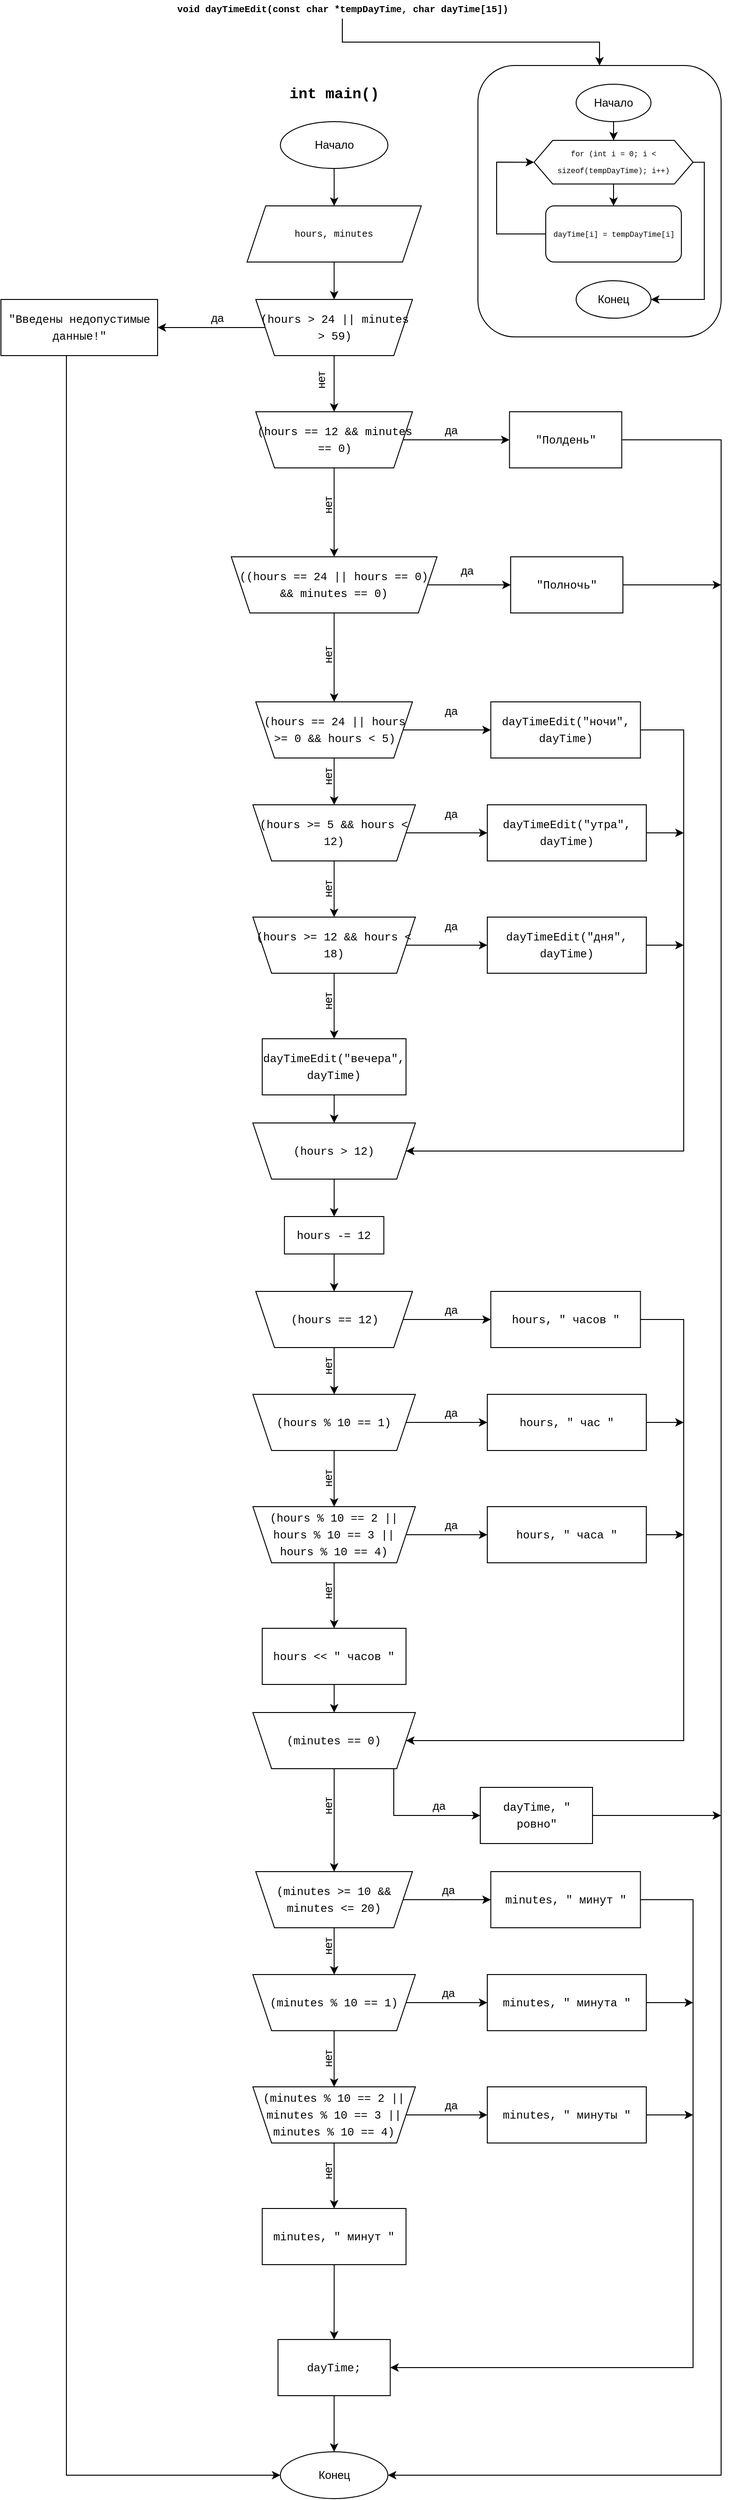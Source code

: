 <mxfile version="15.1.3" type="device"><diagram id="xrb7r6NMvDtgtR8W3Ljk" name="Page-1"><mxGraphModel dx="946" dy="3063" grid="1" gridSize="10" guides="1" tooltips="1" connect="1" arrows="1" fold="1" page="1" pageScale="1" pageWidth="827" pageHeight="1169" math="0" shadow="0"><root><mxCell id="0"/><mxCell id="1" parent="0"/><mxCell id="941-dUzrSryJKsWVi5ZP-3" value="&lt;div&gt;&lt;br&gt;&lt;/div&gt;&lt;div&gt;&lt;br&gt;&lt;/div&gt;" style="rounded=1;whiteSpace=wrap;html=1;labelPosition=left;verticalLabelPosition=top;align=right;verticalAlign=bottom;" parent="1" vertex="1"><mxGeometry x="538" y="-2250" width="260" height="290" as="geometry"/></mxCell><mxCell id="941-dUzrSryJKsWVi5ZP-10" value="" style="edgeStyle=orthogonalEdgeStyle;rounded=0;orthogonalLoop=1;jettySize=auto;html=1;" parent="1" source="941-dUzrSryJKsWVi5ZP-4" target="941-dUzrSryJKsWVi5ZP-6" edge="1"><mxGeometry relative="1" as="geometry"/></mxCell><mxCell id="_T4HlssIz3h_t30k5hqS-2" value="" style="edgeStyle=orthogonalEdgeStyle;rounded=0;orthogonalLoop=1;jettySize=auto;html=1;entryX=1;entryY=0.5;entryDx=0;entryDy=0;" parent="1" source="941-dUzrSryJKsWVi5ZP-4" target="941-dUzrSryJKsWVi5ZP-19" edge="1"><mxGeometry relative="1" as="geometry"><mxPoint x="873" y="-2146.7" as="targetPoint"/><Array as="points"><mxPoint x="780" y="-2147"/><mxPoint x="780" y="-2000"/></Array></mxGeometry></mxCell><mxCell id="941-dUzrSryJKsWVi5ZP-4" value="&lt;div style=&quot;font-family: &amp;quot;menlo&amp;quot; , &amp;quot;monaco&amp;quot; , &amp;quot;courier new&amp;quot; , monospace ; font-weight: normal ; font-size: 8px ; line-height: 18px&quot;&gt;&lt;div&gt;&lt;font style=&quot;font-size: 8px&quot;&gt;&lt;span style=&quot;&quot;&gt;for (int i = 0; i &amp;lt; sizeof(tempDayTime); i++) &lt;/span&gt;&lt;/font&gt;&lt;/div&gt;&lt;/div&gt;" style="shape=hexagon;perimeter=hexagonPerimeter2;whiteSpace=wrap;html=1;fixedSize=1;" parent="1" vertex="1"><mxGeometry x="598" y="-2170" width="170" height="46.67" as="geometry"/></mxCell><mxCell id="941-dUzrSryJKsWVi5ZP-15" value="" style="edgeStyle=orthogonalEdgeStyle;rounded=0;orthogonalLoop=1;jettySize=auto;html=1;entryX=0;entryY=0.5;entryDx=0;entryDy=0;" parent="1" source="941-dUzrSryJKsWVi5ZP-6" target="941-dUzrSryJKsWVi5ZP-4" edge="1"><mxGeometry relative="1" as="geometry"><mxPoint x="608" y="-2150" as="targetPoint"/><Array as="points"><mxPoint x="558" y="-2070"/><mxPoint x="558" y="-2147"/></Array></mxGeometry></mxCell><mxCell id="941-dUzrSryJKsWVi5ZP-6" value="&lt;div style=&quot;font-family: &amp;#34;menlo&amp;#34; , &amp;#34;monaco&amp;#34; , &amp;#34;courier new&amp;#34; , monospace ; font-weight: normal ; font-size: 8px ; line-height: 18px&quot;&gt;&lt;div&gt;&lt;font style=&quot;font-size: 8px&quot;&gt;&lt;span&gt;dayTime[i] = tempDayTime[i]&lt;/span&gt;&lt;/font&gt;&lt;/div&gt;&lt;/div&gt;" style="rounded=1;whiteSpace=wrap;html=1;" parent="1" vertex="1"><mxGeometry x="610.5" y="-2100" width="145" height="60" as="geometry"/></mxCell><mxCell id="941-dUzrSryJKsWVi5ZP-9" value="" style="edgeStyle=orthogonalEdgeStyle;rounded=0;orthogonalLoop=1;jettySize=auto;html=1;" parent="1" source="941-dUzrSryJKsWVi5ZP-8" target="941-dUzrSryJKsWVi5ZP-3" edge="1"><mxGeometry relative="1" as="geometry"/></mxCell><mxCell id="941-dUzrSryJKsWVi5ZP-8" value="&lt;div style=&quot;font-family: &amp;quot;menlo&amp;quot;, &amp;quot;monaco&amp;quot;, &amp;quot;courier new&amp;quot;, monospace; font-size: 10px; line-height: 18px;&quot;&gt;&lt;div&gt;&lt;font style=&quot;font-size: 10px&quot;&gt;&lt;span style=&quot;&quot;&gt;void dayTimeEdit(const char *tempDayTime, char dayTime[15])&lt;/span&gt;&lt;/font&gt;&lt;/div&gt;&lt;/div&gt;" style="text;html=1;align=center;verticalAlign=middle;resizable=0;points=[];autosize=1;fontStyle=1;" parent="1" vertex="1"><mxGeometry x="208" y="-2320" width="370" height="20" as="geometry"/></mxCell><mxCell id="941-dUzrSryJKsWVi5ZP-24" value="" style="edgeStyle=orthogonalEdgeStyle;rounded=0;orthogonalLoop=1;jettySize=auto;html=1;" parent="1" source="941-dUzrSryJKsWVi5ZP-18" target="941-dUzrSryJKsWVi5ZP-4" edge="1"><mxGeometry relative="1" as="geometry"/></mxCell><mxCell id="941-dUzrSryJKsWVi5ZP-18" value="&lt;div&gt;Начало&lt;/div&gt;" style="ellipse;whiteSpace=wrap;html=1;" parent="1" vertex="1"><mxGeometry x="643" y="-2230" width="80" height="40" as="geometry"/></mxCell><mxCell id="941-dUzrSryJKsWVi5ZP-19" value="&lt;div&gt;Конец&lt;/div&gt;" style="ellipse;whiteSpace=wrap;html=1;" parent="1" vertex="1"><mxGeometry x="643" y="-2020" width="80" height="40" as="geometry"/></mxCell><mxCell id="941-dUzrSryJKsWVi5ZP-26" value="&lt;div style=&quot;font-family: &amp;quot;menlo&amp;quot; , &amp;quot;monaco&amp;quot; , &amp;quot;courier new&amp;quot; , monospace ; font-size: 16px ; line-height: 18px&quot;&gt;&lt;div&gt;&lt;font style=&quot;font-size: 16px&quot;&gt;&lt;b&gt;&lt;span style=&quot;&quot;&gt;int main()&lt;/span&gt;&lt;/b&gt;&lt;/font&gt;&lt;/div&gt;&lt;/div&gt;" style="text;html=1;align=center;verticalAlign=middle;resizable=0;points=[];autosize=1;" parent="1" vertex="1"><mxGeometry x="329.24" y="-2230" width="110" height="20" as="geometry"/></mxCell><mxCell id="941-dUzrSryJKsWVi5ZP-29" value="" style="edgeStyle=orthogonalEdgeStyle;rounded=0;orthogonalLoop=1;jettySize=auto;html=1;" parent="1" source="941-dUzrSryJKsWVi5ZP-27" target="941-dUzrSryJKsWVi5ZP-28" edge="1"><mxGeometry relative="1" as="geometry"/></mxCell><mxCell id="941-dUzrSryJKsWVi5ZP-27" value="Начало" style="ellipse;whiteSpace=wrap;html=1;" parent="1" vertex="1"><mxGeometry x="326.75" y="-2190" width="115" height="50" as="geometry"/></mxCell><mxCell id="941-dUzrSryJKsWVi5ZP-31" value="" style="edgeStyle=orthogonalEdgeStyle;rounded=0;orthogonalLoop=1;jettySize=auto;html=1;" parent="1" source="941-dUzrSryJKsWVi5ZP-28" target="941-dUzrSryJKsWVi5ZP-30" edge="1"><mxGeometry relative="1" as="geometry"/></mxCell><mxCell id="941-dUzrSryJKsWVi5ZP-28" value="&lt;div style=&quot;font-family: &amp;#34;menlo&amp;#34; , &amp;#34;monaco&amp;#34; , &amp;#34;courier new&amp;#34; , monospace ; font-weight: normal ; font-size: 10px ; line-height: 18px&quot;&gt;&lt;div&gt;&lt;font style=&quot;font-size: 10px&quot;&gt;&lt;span&gt;  hours, minutes&lt;/span&gt;&lt;/font&gt;&lt;/div&gt;&lt;/div&gt;" style="shape=parallelogram;perimeter=parallelogramPerimeter;whiteSpace=wrap;html=1;fixedSize=1;" parent="1" vertex="1"><mxGeometry x="291.13" y="-2100" width="186.25" height="60" as="geometry"/></mxCell><mxCell id="941-dUzrSryJKsWVi5ZP-33" value="" style="edgeStyle=orthogonalEdgeStyle;rounded=0;orthogonalLoop=1;jettySize=auto;html=1;" parent="1" source="941-dUzrSryJKsWVi5ZP-30" target="941-dUzrSryJKsWVi5ZP-32" edge="1"><mxGeometry relative="1" as="geometry"/></mxCell><mxCell id="941-dUzrSryJKsWVi5ZP-35" value="" style="edgeStyle=orthogonalEdgeStyle;rounded=0;orthogonalLoop=1;jettySize=auto;html=1;entryX=0.5;entryY=1;entryDx=0;entryDy=0;" parent="1" source="941-dUzrSryJKsWVi5ZP-30" target="941-dUzrSryJKsWVi5ZP-37" edge="1"><mxGeometry relative="1" as="geometry"><mxPoint x="318" y="-1850.0" as="targetPoint"/></mxGeometry></mxCell><mxCell id="941-dUzrSryJKsWVi5ZP-30" value="&lt;div style=&quot;font-family: &amp;#34;menlo&amp;#34; , &amp;#34;monaco&amp;#34; , &amp;#34;courier new&amp;#34; , monospace ; font-weight: normal ; font-size: 12px ; line-height: 18px&quot;&gt;&lt;div&gt;&lt;span&gt;(hours &amp;gt; 24 || minutes &amp;gt; 59)&lt;/span&gt;&lt;/div&gt;&lt;/div&gt;" style="shape=trapezoid;perimeter=trapezoidPerimeter;whiteSpace=wrap;html=1;fixedSize=1;direction=west;" parent="1" vertex="1"><mxGeometry x="300.51" y="-2000" width="167.5" height="60" as="geometry"/></mxCell><mxCell id="941-dUzrSryJKsWVi5ZP-166" value="" style="edgeStyle=orthogonalEdgeStyle;rounded=0;orthogonalLoop=1;jettySize=auto;html=1;fontColor=#000000;entryX=0;entryY=0.5;entryDx=0;entryDy=0;" parent="1" source="941-dUzrSryJKsWVi5ZP-32" target="941-dUzrSryJKsWVi5ZP-45" edge="1"><mxGeometry relative="1" as="geometry"><mxPoint x="168" y="-790" as="targetPoint"/><Array as="points"><mxPoint x="98" y="325"/></Array></mxGeometry></mxCell><mxCell id="941-dUzrSryJKsWVi5ZP-32" value="&lt;div style=&quot;font-family: &amp;#34;menlo&amp;#34; , &amp;#34;monaco&amp;#34; , &amp;#34;courier new&amp;#34; , monospace ; font-weight: normal ; font-size: 12px ; line-height: 18px&quot;&gt;&lt;div&gt;&lt;span&gt;&quot;Введены недопустимые данные!&quot;&lt;/span&gt;&lt;/div&gt;&lt;/div&gt;" style="whiteSpace=wrap;html=1;" parent="1" vertex="1"><mxGeometry x="28" y="-2000" width="167.5" height="60" as="geometry"/></mxCell><mxCell id="941-dUzrSryJKsWVi5ZP-36" value="&lt;div&gt;нет&lt;/div&gt;" style="text;html=1;align=center;verticalAlign=middle;resizable=0;points=[];autosize=1;rotation=-90;" parent="1" vertex="1"><mxGeometry x="355.5" y="-1923" width="30" height="20" as="geometry"/></mxCell><mxCell id="941-dUzrSryJKsWVi5ZP-41" value="" style="edgeStyle=orthogonalEdgeStyle;rounded=0;orthogonalLoop=1;jettySize=auto;html=1;" parent="1" source="941-dUzrSryJKsWVi5ZP-37" target="941-dUzrSryJKsWVi5ZP-40" edge="1"><mxGeometry relative="1" as="geometry"/></mxCell><mxCell id="941-dUzrSryJKsWVi5ZP-43" value="" style="edgeStyle=orthogonalEdgeStyle;rounded=0;orthogonalLoop=1;jettySize=auto;html=1;entryX=0.5;entryY=1;entryDx=0;entryDy=0;" parent="1" source="941-dUzrSryJKsWVi5ZP-37" target="941-dUzrSryJKsWVi5ZP-58" edge="1"><mxGeometry relative="1" as="geometry"><mxPoint x="385.176" y="-1730.0" as="targetPoint"/></mxGeometry></mxCell><mxCell id="941-dUzrSryJKsWVi5ZP-37" value="&lt;div style=&quot;font-family: &amp;quot;menlo&amp;quot; , &amp;quot;monaco&amp;quot; , &amp;quot;courier new&amp;quot; , monospace ; font-weight: normal ; font-size: 12px ; line-height: 18px&quot;&gt;&lt;div&gt;&lt;span style=&quot;&quot;&gt;   (hours == 12 &amp;amp;&amp;amp; minutes == 0)&lt;/span&gt;&lt;/div&gt;&lt;/div&gt;" style="shape=trapezoid;perimeter=trapezoidPerimeter;whiteSpace=wrap;html=1;fixedSize=1;direction=west;" parent="1" vertex="1"><mxGeometry x="300.5" y="-1880" width="167.5" height="60" as="geometry"/></mxCell><mxCell id="941-dUzrSryJKsWVi5ZP-47" value="" style="edgeStyle=orthogonalEdgeStyle;rounded=0;orthogonalLoop=1;jettySize=auto;html=1;entryX=1;entryY=0.5;entryDx=0;entryDy=0;" parent="1" source="941-dUzrSryJKsWVi5ZP-40" target="941-dUzrSryJKsWVi5ZP-45" edge="1"><mxGeometry relative="1" as="geometry"><mxPoint x="631.75" y="-1740.0" as="targetPoint"/><Array as="points"><mxPoint x="798" y="-1850"/><mxPoint x="798" y="325"/></Array></mxGeometry></mxCell><mxCell id="941-dUzrSryJKsWVi5ZP-40" value="&lt;div style=&quot;font-family: &amp;quot;menlo&amp;quot; , &amp;quot;monaco&amp;quot; , &amp;quot;courier new&amp;quot; , monospace ; font-weight: normal ; font-size: 12px ; line-height: 18px&quot;&gt;&lt;div&gt;&lt;span&gt;&lt;/span&gt;&lt;span&gt;&lt;/span&gt;&lt;span&gt;&lt;/span&gt;&lt;span&gt; &lt;/span&gt;&lt;span&gt;&quot;Полдень&quot;&lt;/span&gt;&lt;span&gt;&lt;/span&gt;&lt;/div&gt;&lt;/div&gt;" style="whiteSpace=wrap;html=1;" parent="1" vertex="1"><mxGeometry x="571.75" y="-1880" width="120" height="60" as="geometry"/></mxCell><mxCell id="941-dUzrSryJKsWVi5ZP-49" value="" style="edgeStyle=orthogonalEdgeStyle;rounded=0;orthogonalLoop=1;jettySize=auto;html=1;exitX=0;exitY=0.5;exitDx=0;exitDy=0;" parent="1" source="941-dUzrSryJKsWVi5ZP-58" target="941-dUzrSryJKsWVi5ZP-48" edge="1"><mxGeometry relative="1" as="geometry"><mxPoint x="518" y="-1695.0" as="sourcePoint"/></mxGeometry></mxCell><mxCell id="941-dUzrSryJKsWVi5ZP-54" value="" style="edgeStyle=orthogonalEdgeStyle;rounded=0;orthogonalLoop=1;jettySize=auto;html=1;exitX=0.5;exitY=0;exitDx=0;exitDy=0;entryX=0.5;entryY=1;entryDx=0;entryDy=0;" parent="1" source="941-dUzrSryJKsWVi5ZP-58" target="941-dUzrSryJKsWVi5ZP-57" edge="1"><mxGeometry relative="1" as="geometry"><mxPoint x="385.19" y="-1660.0" as="sourcePoint"/><mxPoint x="385.19" y="-1575.0" as="targetPoint"/></mxGeometry></mxCell><mxCell id="941-dUzrSryJKsWVi5ZP-44" value="&lt;div&gt;нет&lt;/div&gt;" style="text;html=1;align=center;verticalAlign=middle;resizable=0;points=[];autosize=1;rotation=-90;" parent="1" vertex="1"><mxGeometry x="358" y="-1790" width="40" height="20" as="geometry"/></mxCell><mxCell id="941-dUzrSryJKsWVi5ZP-45" value="Конец" style="ellipse;whiteSpace=wrap;html=1;" parent="1" vertex="1"><mxGeometry x="326.74" y="300" width="115" height="50" as="geometry"/></mxCell><mxCell id="941-dUzrSryJKsWVi5ZP-51" value="" style="edgeStyle=orthogonalEdgeStyle;rounded=0;orthogonalLoop=1;jettySize=auto;html=1;" parent="1" source="941-dUzrSryJKsWVi5ZP-48" edge="1"><mxGeometry relative="1" as="geometry"><mxPoint x="798" y="-1695" as="targetPoint"/></mxGeometry></mxCell><mxCell id="941-dUzrSryJKsWVi5ZP-48" value="&lt;div style=&quot;font-family: &amp;quot;menlo&amp;quot;, &amp;quot;monaco&amp;quot;, &amp;quot;courier new&amp;quot;, monospace; font-weight: normal; font-size: 12px; line-height: 18px;&quot;&gt;&lt;div&gt;&lt;span style=&quot;&quot;&gt; &lt;/span&gt;&lt;span style=&quot;&quot;&gt;&lt;/span&gt;&lt;span style=&quot;&quot;&gt;&lt;/span&gt;&lt;span style=&quot;&quot;&gt;&lt;/span&gt;&lt;span style=&quot;&quot;&gt; &lt;/span&gt;&lt;span style=&quot;&quot;&gt;&quot;Полночь&quot;&lt;/span&gt;&lt;span style=&quot;&quot;&gt;&lt;/span&gt;&lt;/div&gt;&lt;/div&gt;" style="whiteSpace=wrap;html=1;" parent="1" vertex="1"><mxGeometry x="573" y="-1725" width="120" height="60" as="geometry"/></mxCell><mxCell id="941-dUzrSryJKsWVi5ZP-55" value="&lt;div&gt;нет&lt;/div&gt;" style="text;html=1;align=center;verticalAlign=middle;resizable=0;points=[];autosize=1;rotation=-90;" parent="1" vertex="1"><mxGeometry x="358" y="-1630" width="40" height="20" as="geometry"/></mxCell><mxCell id="941-dUzrSryJKsWVi5ZP-60" value="" style="edgeStyle=orthogonalEdgeStyle;rounded=0;orthogonalLoop=1;jettySize=auto;html=1;" parent="1" source="941-dUzrSryJKsWVi5ZP-57" target="941-dUzrSryJKsWVi5ZP-59" edge="1"><mxGeometry relative="1" as="geometry"/></mxCell><mxCell id="941-dUzrSryJKsWVi5ZP-62" value="" style="edgeStyle=orthogonalEdgeStyle;rounded=0;orthogonalLoop=1;jettySize=auto;html=1;" parent="1" source="941-dUzrSryJKsWVi5ZP-57" target="941-dUzrSryJKsWVi5ZP-61" edge="1"><mxGeometry relative="1" as="geometry"/></mxCell><mxCell id="941-dUzrSryJKsWVi5ZP-57" value="&lt;div style=&quot;font-family: &amp;quot;menlo&amp;quot; , &amp;quot;monaco&amp;quot; , &amp;quot;courier new&amp;quot; , monospace ; font-weight: normal ; font-size: 12px ; line-height: 18px&quot;&gt;&lt;div&gt;&lt;div style=&quot;font-family: &amp;quot;menlo&amp;quot;, &amp;quot;monaco&amp;quot;, &amp;quot;courier new&amp;quot;, monospace; font-weight: normal; font-size: 12px; line-height: 18px;&quot;&gt;&lt;div&gt;&lt;span style=&quot;&quot;&gt;  &lt;/span&gt;&lt;span style=&quot;&quot;&gt; (&lt;/span&gt;&lt;span style=&quot;&quot;&gt;hours&lt;/span&gt;&lt;span style=&quot;&quot;&gt; &lt;/span&gt;&lt;span style=&quot;&quot;&gt;==&lt;/span&gt;&lt;span style=&quot;&quot;&gt; &lt;/span&gt;&lt;span style=&quot;&quot;&gt;24&lt;/span&gt;&lt;span style=&quot;&quot;&gt; &lt;/span&gt;&lt;span style=&quot;&quot;&gt;||&lt;/span&gt;&lt;span style=&quot;&quot;&gt; &lt;/span&gt;&lt;span style=&quot;&quot;&gt;hours&lt;/span&gt;&lt;span style=&quot;&quot;&gt; &lt;/span&gt;&lt;span style=&quot;&quot;&gt;&amp;gt;=&lt;/span&gt;&lt;span style=&quot;&quot;&gt; &lt;/span&gt;&lt;span style=&quot;&quot;&gt;0&lt;/span&gt;&lt;span style=&quot;&quot;&gt; &lt;/span&gt;&lt;span style=&quot;&quot;&gt;&amp;amp;&amp;amp;&lt;/span&gt;&lt;span style=&quot;&quot;&gt; &lt;/span&gt;&lt;span style=&quot;&quot;&gt;hours&lt;/span&gt;&lt;span style=&quot;&quot;&gt; &lt;/span&gt;&lt;span style=&quot;&quot;&gt;&amp;lt;&lt;/span&gt;&lt;span style=&quot;&quot;&gt; &lt;/span&gt;&lt;span style=&quot;&quot;&gt;5&lt;/span&gt;&lt;span style=&quot;&quot;&gt;)&lt;/span&gt;&lt;/div&gt;&lt;/div&gt;&lt;/div&gt;&lt;/div&gt;" style="shape=trapezoid;perimeter=trapezoidPerimeter;whiteSpace=wrap;html=1;fixedSize=1;direction=west;" parent="1" vertex="1"><mxGeometry x="300.5" y="-1570" width="167.5" height="60" as="geometry"/></mxCell><mxCell id="941-dUzrSryJKsWVi5ZP-58" value="&lt;div style=&quot;font-family: &amp;quot;menlo&amp;quot; , &amp;quot;monaco&amp;quot; , &amp;quot;courier new&amp;quot; , monospace ; font-weight: normal ; font-size: 12px ; line-height: 18px&quot;&gt;&lt;div&gt;&lt;div style=&quot;font-family: &amp;quot;menlo&amp;quot; , &amp;quot;monaco&amp;quot; , &amp;quot;courier new&amp;quot; , monospace ; font-weight: normal ; font-size: 12px ; line-height: 18px&quot;&gt;&lt;div&gt;&lt;span&gt;  &lt;/span&gt;&lt;span&gt; ((&lt;/span&gt;&lt;span&gt;hours&lt;/span&gt;&lt;span&gt; &lt;/span&gt;&lt;span&gt;==&lt;/span&gt;&lt;span&gt; &lt;/span&gt;&lt;span&gt;24&lt;/span&gt;&lt;span&gt; &lt;/span&gt;&lt;span&gt;||&lt;/span&gt;&lt;span&gt; &lt;/span&gt;&lt;span&gt;hours&lt;/span&gt;&lt;span&gt; &lt;/span&gt;&lt;span&gt;==&lt;/span&gt;&lt;span&gt; &lt;/span&gt;&lt;span&gt;0&lt;/span&gt;&lt;span&gt;) &lt;/span&gt;&lt;span&gt;&amp;amp;&amp;amp;&lt;/span&gt;&lt;span&gt; &lt;/span&gt;&lt;span&gt;minutes&lt;/span&gt;&lt;span&gt; &lt;/span&gt;&lt;span&gt;==&lt;/span&gt;&lt;span&gt; &lt;/span&gt;&lt;span&gt;0&lt;/span&gt;&lt;span&gt;)&lt;/span&gt;&lt;/div&gt;&lt;/div&gt;&lt;/div&gt;&lt;/div&gt;" style="shape=trapezoid;perimeter=trapezoidPerimeter;whiteSpace=wrap;html=1;fixedSize=1;direction=west;" parent="1" vertex="1"><mxGeometry x="274.25" y="-1725" width="220" height="60" as="geometry"/></mxCell><mxCell id="941-dUzrSryJKsWVi5ZP-83" value="" style="edgeStyle=orthogonalEdgeStyle;rounded=0;orthogonalLoop=1;jettySize=auto;html=1;entryX=0;entryY=0.5;entryDx=0;entryDy=0;" parent="1" source="941-dUzrSryJKsWVi5ZP-59" target="941-dUzrSryJKsWVi5ZP-78" edge="1"><mxGeometry relative="1" as="geometry"><mxPoint x="478" y="-1090" as="targetPoint"/><Array as="points"><mxPoint x="758" y="-1540"/><mxPoint x="758" y="-1090"/></Array></mxGeometry></mxCell><mxCell id="941-dUzrSryJKsWVi5ZP-59" value="&lt;div style=&quot;font-family: &amp;quot;menlo&amp;quot;, &amp;quot;monaco&amp;quot;, &amp;quot;courier new&amp;quot;, monospace; font-weight: normal; font-size: 12px; line-height: 18px;&quot;&gt;&lt;div&gt;&lt;span style=&quot;&quot;&gt; &lt;/span&gt;&lt;span style=&quot;&quot;&gt;dayTimeEdit&lt;/span&gt;&lt;span style=&quot;&quot;&gt;(&lt;/span&gt;&lt;span style=&quot;&quot;&gt;&quot;ночи&quot;&lt;/span&gt;&lt;span style=&quot;&quot;&gt;, &lt;/span&gt;&lt;span style=&quot;&quot;&gt;dayTime&lt;/span&gt;&lt;span style=&quot;&quot;&gt;)&lt;/span&gt;&lt;/div&gt;&lt;/div&gt;" style="whiteSpace=wrap;html=1;" parent="1" vertex="1"><mxGeometry x="551.75" y="-1570" width="160" height="60" as="geometry"/></mxCell><mxCell id="941-dUzrSryJKsWVi5ZP-65" value="" style="edgeStyle=orthogonalEdgeStyle;rounded=0;orthogonalLoop=1;jettySize=auto;html=1;" parent="1" source="941-dUzrSryJKsWVi5ZP-61" target="941-dUzrSryJKsWVi5ZP-64" edge="1"><mxGeometry relative="1" as="geometry"/></mxCell><mxCell id="941-dUzrSryJKsWVi5ZP-67" value="" style="edgeStyle=orthogonalEdgeStyle;rounded=0;orthogonalLoop=1;jettySize=auto;html=1;" parent="1" source="941-dUzrSryJKsWVi5ZP-61" target="941-dUzrSryJKsWVi5ZP-66" edge="1"><mxGeometry relative="1" as="geometry"/></mxCell><mxCell id="941-dUzrSryJKsWVi5ZP-61" value="&lt;div style=&quot;font-family: &amp;quot;menlo&amp;quot;, &amp;quot;monaco&amp;quot;, &amp;quot;courier new&amp;quot;, monospace; font-weight: normal; font-size: 12px; line-height: 18px;&quot;&gt;&lt;div&gt;&lt;span style=&quot;&quot;&gt;  &lt;/span&gt;&lt;span style=&quot;&quot;&gt; (&lt;/span&gt;&lt;span style=&quot;&quot;&gt;hours&lt;/span&gt;&lt;span style=&quot;&quot;&gt; &lt;/span&gt;&lt;span style=&quot;&quot;&gt;&amp;gt;=&lt;/span&gt;&lt;span style=&quot;&quot;&gt; &lt;/span&gt;&lt;span style=&quot;&quot;&gt;5&lt;/span&gt;&lt;span style=&quot;&quot;&gt; &lt;/span&gt;&lt;span style=&quot;&quot;&gt;&amp;amp;&amp;amp;&lt;/span&gt;&lt;span style=&quot;&quot;&gt; &lt;/span&gt;&lt;span style=&quot;&quot;&gt;hours&lt;/span&gt;&lt;span style=&quot;&quot;&gt; &lt;/span&gt;&lt;span style=&quot;&quot;&gt;&amp;lt;&lt;/span&gt;&lt;span style=&quot;&quot;&gt; &lt;/span&gt;&lt;span style=&quot;&quot;&gt;12&lt;/span&gt;&lt;span style=&quot;&quot;&gt;)&lt;/span&gt;&lt;/div&gt;&lt;/div&gt;" style="shape=trapezoid;perimeter=trapezoidPerimeter;whiteSpace=wrap;html=1;fixedSize=1;direction=west;" parent="1" vertex="1"><mxGeometry x="297.38" y="-1460" width="173.75" height="60" as="geometry"/></mxCell><mxCell id="941-dUzrSryJKsWVi5ZP-63" value="&lt;div&gt;нет&lt;/div&gt;" style="text;html=1;align=center;verticalAlign=middle;resizable=0;points=[];autosize=1;rotation=-90;" parent="1" vertex="1"><mxGeometry x="358" y="-1500" width="40" height="20" as="geometry"/></mxCell><mxCell id="941-dUzrSryJKsWVi5ZP-85" value="" style="edgeStyle=orthogonalEdgeStyle;rounded=0;orthogonalLoop=1;jettySize=auto;html=1;" parent="1" source="941-dUzrSryJKsWVi5ZP-64" edge="1"><mxGeometry relative="1" as="geometry"><mxPoint x="758" y="-1430" as="targetPoint"/></mxGeometry></mxCell><mxCell id="941-dUzrSryJKsWVi5ZP-64" value="&lt;div style=&quot;font-family: &amp;quot;menlo&amp;quot;, &amp;quot;monaco&amp;quot;, &amp;quot;courier new&amp;quot;, monospace; font-weight: normal; font-size: 12px; line-height: 18px;&quot;&gt;&lt;div&gt;&lt;span style=&quot;&quot;&gt;dayTimeEdit&lt;/span&gt;&lt;span style=&quot;&quot;&gt;(&lt;/span&gt;&lt;span style=&quot;&quot;&gt;&quot;утра&quot;&lt;/span&gt;&lt;span style=&quot;&quot;&gt;, &lt;/span&gt;&lt;span style=&quot;&quot;&gt;dayTime&lt;/span&gt;&lt;span style=&quot;&quot;&gt;)&lt;/span&gt;&lt;/div&gt;&lt;/div&gt;" style="whiteSpace=wrap;html=1;" parent="1" vertex="1"><mxGeometry x="548" y="-1460" width="170" height="60" as="geometry"/></mxCell><mxCell id="941-dUzrSryJKsWVi5ZP-70" value="" style="edgeStyle=orthogonalEdgeStyle;rounded=0;orthogonalLoop=1;jettySize=auto;html=1;" parent="1" source="941-dUzrSryJKsWVi5ZP-66" target="941-dUzrSryJKsWVi5ZP-69" edge="1"><mxGeometry relative="1" as="geometry"/></mxCell><mxCell id="941-dUzrSryJKsWVi5ZP-76" value="" style="edgeStyle=orthogonalEdgeStyle;rounded=0;orthogonalLoop=1;jettySize=auto;html=1;" parent="1" source="941-dUzrSryJKsWVi5ZP-66" target="941-dUzrSryJKsWVi5ZP-71" edge="1"><mxGeometry relative="1" as="geometry"/></mxCell><mxCell id="941-dUzrSryJKsWVi5ZP-66" value="&lt;div style=&quot;font-family: &amp;quot;menlo&amp;quot;, &amp;quot;monaco&amp;quot;, &amp;quot;courier new&amp;quot;, monospace; font-weight: normal; font-size: 12px; line-height: 18px;&quot;&gt;&lt;div&gt;&lt;span style=&quot;&quot;&gt;  &lt;/span&gt;&lt;span style=&quot;&quot;&gt; (&lt;/span&gt;&lt;span style=&quot;&quot;&gt;hours&lt;/span&gt;&lt;span style=&quot;&quot;&gt; &lt;/span&gt;&lt;span style=&quot;&quot;&gt;&amp;gt;=&lt;/span&gt;&lt;span style=&quot;&quot;&gt; &lt;/span&gt;&lt;span style=&quot;&quot;&gt;12&lt;/span&gt;&lt;span style=&quot;&quot;&gt; &lt;/span&gt;&lt;span style=&quot;&quot;&gt;&amp;amp;&amp;amp;&lt;/span&gt;&lt;span style=&quot;&quot;&gt; &lt;/span&gt;&lt;span style=&quot;&quot;&gt;hours&lt;/span&gt;&lt;span style=&quot;&quot;&gt; &lt;/span&gt;&lt;span style=&quot;&quot;&gt;&amp;lt;&lt;/span&gt;&lt;span style=&quot;&quot;&gt; &lt;/span&gt;&lt;span style=&quot;&quot;&gt;18&lt;/span&gt;&lt;span style=&quot;&quot;&gt;)&lt;/span&gt;&lt;/div&gt;&lt;/div&gt;" style="shape=trapezoid;perimeter=trapezoidPerimeter;whiteSpace=wrap;html=1;fixedSize=1;direction=west;" parent="1" vertex="1"><mxGeometry x="297.38" y="-1340" width="173.75" height="60" as="geometry"/></mxCell><mxCell id="941-dUzrSryJKsWVi5ZP-68" value="&lt;div&gt;нет&lt;/div&gt;" style="text;html=1;align=center;verticalAlign=middle;resizable=0;points=[];autosize=1;rotation=-90;" parent="1" vertex="1"><mxGeometry x="358" y="-1380" width="40" height="20" as="geometry"/></mxCell><mxCell id="941-dUzrSryJKsWVi5ZP-89" value="" style="edgeStyle=orthogonalEdgeStyle;rounded=0;orthogonalLoop=1;jettySize=auto;html=1;" parent="1" source="941-dUzrSryJKsWVi5ZP-69" edge="1"><mxGeometry relative="1" as="geometry"><mxPoint x="758" y="-1310" as="targetPoint"/></mxGeometry></mxCell><mxCell id="941-dUzrSryJKsWVi5ZP-69" value="&lt;meta charset=&quot;utf-8&quot;&gt;&lt;div style=&quot;font-family: &amp;quot;menlo&amp;quot;, &amp;quot;monaco&amp;quot;, &amp;quot;courier new&amp;quot;, monospace; font-weight: normal; font-size: 12px; line-height: 18px;&quot;&gt;&lt;div&gt;&lt;span style=&quot;&quot;&gt;dayTimeEdit&lt;/span&gt;&lt;span style=&quot;&quot;&gt;(&lt;/span&gt;&lt;span style=&quot;&quot;&gt;&quot;дня&quot;&lt;/span&gt;&lt;span style=&quot;&quot;&gt;, &lt;/span&gt;&lt;span style=&quot;&quot;&gt;dayTime&lt;/span&gt;&lt;span style=&quot;&quot;&gt;)&lt;/span&gt;&lt;/div&gt;&lt;/div&gt;" style="whiteSpace=wrap;html=1;" parent="1" vertex="1"><mxGeometry x="548.01" y="-1340" width="170" height="60" as="geometry"/></mxCell><mxCell id="941-dUzrSryJKsWVi5ZP-79" value="" style="edgeStyle=orthogonalEdgeStyle;rounded=0;orthogonalLoop=1;jettySize=auto;html=1;" parent="1" source="941-dUzrSryJKsWVi5ZP-71" target="941-dUzrSryJKsWVi5ZP-78" edge="1"><mxGeometry relative="1" as="geometry"/></mxCell><mxCell id="941-dUzrSryJKsWVi5ZP-71" value="&lt;meta charset=&quot;utf-8&quot;&gt;&lt;div style=&quot;font-family: &amp;quot;menlo&amp;quot;, &amp;quot;monaco&amp;quot;, &amp;quot;courier new&amp;quot;, monospace; font-weight: normal; font-size: 12px; line-height: 18px;&quot;&gt;&lt;div&gt;&lt;span style=&quot;&quot;&gt;dayTimeEdit&lt;/span&gt;&lt;span style=&quot;&quot;&gt;(&lt;/span&gt;&lt;span style=&quot;&quot;&gt;&quot;вечера&quot;&lt;/span&gt;&lt;span style=&quot;&quot;&gt;, &lt;/span&gt;&lt;span style=&quot;&quot;&gt;dayTime&lt;/span&gt;&lt;span style=&quot;&quot;&gt;)&lt;/span&gt;&lt;/div&gt;&lt;/div&gt;" style="whiteSpace=wrap;html=1;" parent="1" vertex="1"><mxGeometry x="307.38" y="-1210" width="153.75" height="60" as="geometry"/></mxCell><mxCell id="941-dUzrSryJKsWVi5ZP-77" value="&lt;div&gt;нет&lt;/div&gt;" style="text;html=1;align=center;verticalAlign=middle;resizable=0;points=[];autosize=1;rotation=-90;" parent="1" vertex="1"><mxGeometry x="358" y="-1260" width="40" height="20" as="geometry"/></mxCell><mxCell id="941-dUzrSryJKsWVi5ZP-81" value="" style="edgeStyle=orthogonalEdgeStyle;rounded=0;orthogonalLoop=1;jettySize=auto;html=1;" parent="1" source="941-dUzrSryJKsWVi5ZP-78" target="941-dUzrSryJKsWVi5ZP-80" edge="1"><mxGeometry relative="1" as="geometry"/></mxCell><mxCell id="941-dUzrSryJKsWVi5ZP-78" value="&lt;div style=&quot;font-family: &amp;quot;menlo&amp;quot;, &amp;quot;monaco&amp;quot;, &amp;quot;courier new&amp;quot;, monospace; font-weight: normal; font-size: 12px; line-height: 18px;&quot;&gt;&lt;div&gt;&lt;span style=&quot;&quot;&gt;  &lt;/span&gt;&lt;span style=&quot;&quot;&gt; (&lt;/span&gt;&lt;span style=&quot;&quot;&gt;hours&lt;/span&gt;&lt;span style=&quot;&quot;&gt; &lt;/span&gt;&lt;span style=&quot;&quot;&gt;&amp;gt;&lt;/span&gt;&lt;span style=&quot;&quot;&gt; &lt;/span&gt;&lt;span style=&quot;&quot;&gt;12&lt;/span&gt;&lt;span style=&quot;&quot;&gt;) &lt;br&gt;&lt;/span&gt;&lt;/div&gt;&lt;/div&gt;" style="shape=trapezoid;perimeter=trapezoidPerimeter;whiteSpace=wrap;html=1;fixedSize=1;direction=west;" parent="1" vertex="1"><mxGeometry x="297.37" y="-1120" width="173.75" height="60" as="geometry"/></mxCell><mxCell id="941-dUzrSryJKsWVi5ZP-112" style="edgeStyle=orthogonalEdgeStyle;rounded=0;orthogonalLoop=1;jettySize=auto;html=1;" parent="1" source="941-dUzrSryJKsWVi5ZP-80" target="941-dUzrSryJKsWVi5ZP-92" edge="1"><mxGeometry relative="1" as="geometry"/></mxCell><mxCell id="941-dUzrSryJKsWVi5ZP-80" value="&lt;div style=&quot;font-family: &amp;quot;menlo&amp;quot;, &amp;quot;monaco&amp;quot;, &amp;quot;courier new&amp;quot;, monospace; font-weight: normal; font-size: 12px; line-height: 18px;&quot;&gt;&lt;div&gt;&lt;span style=&quot;&quot;&gt;                    &lt;/span&gt;&lt;span style=&quot;&quot;&gt;hours&lt;/span&gt;&lt;span style=&quot;&quot;&gt; &lt;/span&gt;&lt;span style=&quot;&quot;&gt;-=&lt;/span&gt;&lt;span style=&quot;&quot;&gt; &lt;/span&gt;&lt;span style=&quot;&quot;&gt;12&lt;/span&gt;&lt;span style=&quot;&quot;&gt;&lt;/span&gt;&lt;/div&gt;&lt;div&gt;&lt;span style=&quot;&quot;&gt;&lt;/span&gt;&lt;/div&gt;&lt;/div&gt;" style="whiteSpace=wrap;html=1;" parent="1" vertex="1"><mxGeometry x="331.12" y="-1020" width="106.26" height="40" as="geometry"/></mxCell><mxCell id="941-dUzrSryJKsWVi5ZP-90" value="" style="edgeStyle=orthogonalEdgeStyle;rounded=0;orthogonalLoop=1;jettySize=auto;html=1;" parent="1" source="941-dUzrSryJKsWVi5ZP-92" target="941-dUzrSryJKsWVi5ZP-94" edge="1"><mxGeometry relative="1" as="geometry"/></mxCell><mxCell id="941-dUzrSryJKsWVi5ZP-91" value="" style="edgeStyle=orthogonalEdgeStyle;rounded=0;orthogonalLoop=1;jettySize=auto;html=1;" parent="1" source="941-dUzrSryJKsWVi5ZP-92" target="941-dUzrSryJKsWVi5ZP-97" edge="1"><mxGeometry relative="1" as="geometry"/></mxCell><mxCell id="941-dUzrSryJKsWVi5ZP-92" value="&lt;div style=&quot;font-family: &amp;quot;menlo&amp;quot;, &amp;quot;monaco&amp;quot;, &amp;quot;courier new&amp;quot;, monospace; font-weight: normal; font-size: 12px; line-height: 18px;&quot;&gt;&lt;div&gt;&lt;span style=&quot;&quot;&gt; &lt;/span&gt;&lt;span style=&quot;&quot;&gt;  &lt;/span&gt;&lt;span style=&quot;&quot;&gt; (&lt;/span&gt;&lt;span style=&quot;&quot;&gt;hours&lt;/span&gt;&lt;span style=&quot;&quot;&gt; &lt;/span&gt;&lt;span style=&quot;&quot;&gt;==&lt;/span&gt;&lt;span style=&quot;&quot;&gt; &lt;/span&gt;&lt;span style=&quot;&quot;&gt;12&lt;/span&gt;&lt;span style=&quot;&quot;&gt;) &lt;/span&gt;&lt;/div&gt;&lt;/div&gt;" style="shape=trapezoid;perimeter=trapezoidPerimeter;whiteSpace=wrap;html=1;fixedSize=1;direction=west;" parent="1" vertex="1"><mxGeometry x="300.5" y="-940" width="167.5" height="60" as="geometry"/></mxCell><mxCell id="941-dUzrSryJKsWVi5ZP-93" value="" style="edgeStyle=orthogonalEdgeStyle;rounded=0;orthogonalLoop=1;jettySize=auto;html=1;entryX=0;entryY=0.5;entryDx=0;entryDy=0;" parent="1" source="941-dUzrSryJKsWVi5ZP-94" target="941-dUzrSryJKsWVi5ZP-110" edge="1"><mxGeometry relative="1" as="geometry"><mxPoint x="478" y="-460" as="targetPoint"/><Array as="points"><mxPoint x="758" y="-910"/><mxPoint x="758" y="-460"/></Array></mxGeometry></mxCell><mxCell id="941-dUzrSryJKsWVi5ZP-94" value="&lt;div style=&quot;font-family: &amp;#34;menlo&amp;#34; , &amp;#34;monaco&amp;#34; , &amp;#34;courier new&amp;#34; , monospace ; font-weight: normal ; font-size: 12px ; line-height: 18px&quot;&gt;&lt;div&gt;&lt;span&gt;&lt;/span&gt;&lt;span&gt;&lt;/span&gt;&lt;span&gt;&lt;/span&gt;&lt;span&gt; &lt;/span&gt;&lt;span&gt;hours,&lt;/span&gt;&lt;span&gt;&amp;nbsp;&lt;/span&gt;&lt;span&gt;&quot; часов &quot;&lt;/span&gt;&lt;/div&gt;&lt;/div&gt;" style="whiteSpace=wrap;html=1;" parent="1" vertex="1"><mxGeometry x="551.75" y="-940" width="160" height="60" as="geometry"/></mxCell><mxCell id="941-dUzrSryJKsWVi5ZP-95" value="" style="edgeStyle=orthogonalEdgeStyle;rounded=0;orthogonalLoop=1;jettySize=auto;html=1;" parent="1" source="941-dUzrSryJKsWVi5ZP-97" target="941-dUzrSryJKsWVi5ZP-100" edge="1"><mxGeometry relative="1" as="geometry"/></mxCell><mxCell id="941-dUzrSryJKsWVi5ZP-96" value="" style="edgeStyle=orthogonalEdgeStyle;rounded=0;orthogonalLoop=1;jettySize=auto;html=1;" parent="1" source="941-dUzrSryJKsWVi5ZP-97" target="941-dUzrSryJKsWVi5ZP-103" edge="1"><mxGeometry relative="1" as="geometry"/></mxCell><mxCell id="941-dUzrSryJKsWVi5ZP-97" value="&lt;div style=&quot;font-family: &amp;quot;menlo&amp;quot;, &amp;quot;monaco&amp;quot;, &amp;quot;courier new&amp;quot;, monospace; font-weight: normal; font-size: 12px; line-height: 18px;&quot;&gt;&lt;div&gt;&lt;span style=&quot;&quot;&gt;  &lt;/span&gt;&lt;span style=&quot;&quot;&gt; (&lt;/span&gt;&lt;span style=&quot;&quot;&gt;hours&lt;/span&gt;&lt;span style=&quot;&quot;&gt; &lt;/span&gt;&lt;span style=&quot;&quot;&gt;%&lt;/span&gt;&lt;span style=&quot;&quot;&gt; &lt;/span&gt;&lt;span style=&quot;&quot;&gt;10&lt;/span&gt;&lt;span style=&quot;&quot;&gt; &lt;/span&gt;&lt;span style=&quot;&quot;&gt;==&lt;/span&gt;&lt;span style=&quot;&quot;&gt; &lt;/span&gt;&lt;span style=&quot;&quot;&gt;1&lt;/span&gt;&lt;span style=&quot;&quot;&gt;)&lt;/span&gt;&lt;/div&gt;&lt;/div&gt;" style="shape=trapezoid;perimeter=trapezoidPerimeter;whiteSpace=wrap;html=1;fixedSize=1;direction=west;" parent="1" vertex="1"><mxGeometry x="297.38" y="-830" width="173.75" height="60" as="geometry"/></mxCell><mxCell id="941-dUzrSryJKsWVi5ZP-98" value="&lt;div&gt;нет&lt;/div&gt;" style="text;html=1;align=center;verticalAlign=middle;resizable=0;points=[];autosize=1;rotation=-90;" parent="1" vertex="1"><mxGeometry x="358" y="-870" width="40" height="20" as="geometry"/></mxCell><mxCell id="941-dUzrSryJKsWVi5ZP-99" value="" style="edgeStyle=orthogonalEdgeStyle;rounded=0;orthogonalLoop=1;jettySize=auto;html=1;" parent="1" source="941-dUzrSryJKsWVi5ZP-100" edge="1"><mxGeometry relative="1" as="geometry"><mxPoint x="758" y="-800" as="targetPoint"/></mxGeometry></mxCell><mxCell id="941-dUzrSryJKsWVi5ZP-100" value="&lt;div style=&quot;font-family: &amp;#34;menlo&amp;#34; , &amp;#34;monaco&amp;#34; , &amp;#34;courier new&amp;#34; , monospace ; font-weight: normal ; font-size: 12px ; line-height: 18px&quot;&gt;&lt;div&gt;&lt;span&gt;&lt;/span&gt;&lt;span&gt;&lt;/span&gt;&lt;span&gt;&lt;/span&gt;&lt;span&gt; &lt;/span&gt;&lt;span&gt;hours,&lt;/span&gt;&lt;span&gt;&amp;nbsp;&lt;/span&gt;&lt;span&gt;&quot; час &quot;&lt;/span&gt;&lt;/div&gt;&lt;/div&gt;" style="whiteSpace=wrap;html=1;" parent="1" vertex="1"><mxGeometry x="548" y="-830" width="170" height="60" as="geometry"/></mxCell><mxCell id="941-dUzrSryJKsWVi5ZP-101" value="" style="edgeStyle=orthogonalEdgeStyle;rounded=0;orthogonalLoop=1;jettySize=auto;html=1;" parent="1" source="941-dUzrSryJKsWVi5ZP-103" target="941-dUzrSryJKsWVi5ZP-106" edge="1"><mxGeometry relative="1" as="geometry"/></mxCell><mxCell id="941-dUzrSryJKsWVi5ZP-102" value="" style="edgeStyle=orthogonalEdgeStyle;rounded=0;orthogonalLoop=1;jettySize=auto;html=1;" parent="1" source="941-dUzrSryJKsWVi5ZP-103" target="941-dUzrSryJKsWVi5ZP-108" edge="1"><mxGeometry relative="1" as="geometry"/></mxCell><mxCell id="941-dUzrSryJKsWVi5ZP-103" value="&lt;div style=&quot;font-family: &amp;quot;menlo&amp;quot;, &amp;quot;monaco&amp;quot;, &amp;quot;courier new&amp;quot;, monospace; font-weight: normal; font-size: 12px; line-height: 18px;&quot;&gt;&lt;div&gt;&lt;span style=&quot;&quot;&gt;  &lt;/span&gt;&lt;span style=&quot;&quot;&gt; (&lt;/span&gt;&lt;span style=&quot;&quot;&gt;hours&lt;/span&gt;&lt;span style=&quot;&quot;&gt; &lt;/span&gt;&lt;span style=&quot;&quot;&gt;%&lt;/span&gt;&lt;span style=&quot;&quot;&gt; &lt;/span&gt;&lt;span style=&quot;&quot;&gt;10&lt;/span&gt;&lt;span style=&quot;&quot;&gt; &lt;/span&gt;&lt;span style=&quot;&quot;&gt;==&lt;/span&gt;&lt;span style=&quot;&quot;&gt; &lt;/span&gt;&lt;span style=&quot;&quot;&gt;2&lt;/span&gt;&lt;span style=&quot;&quot;&gt; &lt;/span&gt;&lt;span style=&quot;&quot;&gt;||&lt;/span&gt;&lt;span style=&quot;&quot;&gt; &lt;/span&gt;&lt;span style=&quot;&quot;&gt;hours&lt;/span&gt;&lt;span style=&quot;&quot;&gt; &lt;/span&gt;&lt;span style=&quot;&quot;&gt;%&lt;/span&gt;&lt;span style=&quot;&quot;&gt; &lt;/span&gt;&lt;span style=&quot;&quot;&gt;10&lt;/span&gt;&lt;span style=&quot;&quot;&gt; &lt;/span&gt;&lt;span style=&quot;&quot;&gt;==&lt;/span&gt;&lt;span style=&quot;&quot;&gt; &lt;/span&gt;&lt;span style=&quot;&quot;&gt;3&lt;/span&gt;&lt;span style=&quot;&quot;&gt; &lt;/span&gt;&lt;span style=&quot;&quot;&gt;||&lt;/span&gt;&lt;span style=&quot;&quot;&gt; &lt;/span&gt;&lt;span style=&quot;&quot;&gt;hours&lt;/span&gt;&lt;span style=&quot;&quot;&gt; &lt;/span&gt;&lt;span style=&quot;&quot;&gt;%&lt;/span&gt;&lt;span style=&quot;&quot;&gt; &lt;/span&gt;&lt;span style=&quot;&quot;&gt;10&lt;/span&gt;&lt;span style=&quot;&quot;&gt; &lt;/span&gt;&lt;span style=&quot;&quot;&gt;==&lt;/span&gt;&lt;span style=&quot;&quot;&gt; &lt;/span&gt;&lt;span style=&quot;&quot;&gt;4&lt;/span&gt;&lt;span style=&quot;&quot;&gt;)&lt;/span&gt;&lt;/div&gt;&lt;/div&gt;" style="shape=trapezoid;perimeter=trapezoidPerimeter;whiteSpace=wrap;html=1;fixedSize=1;direction=west;" parent="1" vertex="1"><mxGeometry x="297.38" y="-710" width="173.75" height="60" as="geometry"/></mxCell><mxCell id="941-dUzrSryJKsWVi5ZP-104" value="&lt;div&gt;нет&lt;/div&gt;" style="text;html=1;align=center;verticalAlign=middle;resizable=0;points=[];autosize=1;rotation=-90;" parent="1" vertex="1"><mxGeometry x="358" y="-750" width="40" height="20" as="geometry"/></mxCell><mxCell id="941-dUzrSryJKsWVi5ZP-105" value="" style="edgeStyle=orthogonalEdgeStyle;rounded=0;orthogonalLoop=1;jettySize=auto;html=1;" parent="1" source="941-dUzrSryJKsWVi5ZP-106" edge="1"><mxGeometry relative="1" as="geometry"><mxPoint x="758" y="-680" as="targetPoint"/></mxGeometry></mxCell><mxCell id="941-dUzrSryJKsWVi5ZP-106" value="&lt;div style=&quot;font-family: &amp;#34;menlo&amp;#34; , &amp;#34;monaco&amp;#34; , &amp;#34;courier new&amp;#34; , monospace ; font-weight: normal ; font-size: 12px ; line-height: 18px&quot;&gt;&lt;div&gt;&lt;span&gt;&lt;/span&gt;&lt;span&gt;&lt;/span&gt;&lt;span&gt;&lt;/span&gt;&lt;span&gt; &lt;/span&gt;&lt;span&gt;hours,&amp;nbsp;&lt;/span&gt;&lt;span&gt;&quot; часа &quot;&lt;/span&gt;&lt;/div&gt;&lt;/div&gt;" style="whiteSpace=wrap;html=1;" parent="1" vertex="1"><mxGeometry x="548.01" y="-710" width="170" height="60" as="geometry"/></mxCell><mxCell id="941-dUzrSryJKsWVi5ZP-107" value="" style="edgeStyle=orthogonalEdgeStyle;rounded=0;orthogonalLoop=1;jettySize=auto;html=1;" parent="1" source="941-dUzrSryJKsWVi5ZP-108" target="941-dUzrSryJKsWVi5ZP-110" edge="1"><mxGeometry relative="1" as="geometry"/></mxCell><mxCell id="941-dUzrSryJKsWVi5ZP-108" value="&lt;div style=&quot;font-family: &amp;quot;menlo&amp;quot;, &amp;quot;monaco&amp;quot;, &amp;quot;courier new&amp;quot;, monospace; font-weight: normal; font-size: 12px; line-height: 18px;&quot;&gt;&lt;div&gt;&lt;span style=&quot;&quot;&gt;&lt;/span&gt;&lt;span style=&quot;&quot;&gt;&lt;/span&gt;&lt;span style=&quot;&quot;&gt;&lt;/span&gt;&lt;span style=&quot;&quot;&gt; &lt;/span&gt;&lt;span style=&quot;&quot;&gt;hours&lt;/span&gt;&lt;span style=&quot;&quot;&gt; &lt;/span&gt;&lt;span style=&quot;&quot;&gt;&amp;lt;&amp;lt;&lt;/span&gt;&lt;span style=&quot;&quot;&gt; &lt;/span&gt;&lt;span style=&quot;&quot;&gt;&quot; часов &quot;&lt;/span&gt;&lt;/div&gt;&lt;/div&gt;" style="whiteSpace=wrap;html=1;" parent="1" vertex="1"><mxGeometry x="307.38" y="-580" width="153.75" height="60" as="geometry"/></mxCell><mxCell id="941-dUzrSryJKsWVi5ZP-109" value="&lt;div&gt;нет&lt;/div&gt;" style="text;html=1;align=center;verticalAlign=middle;resizable=0;points=[];autosize=1;rotation=-90;" parent="1" vertex="1"><mxGeometry x="358" y="-630" width="40" height="20" as="geometry"/></mxCell><mxCell id="941-dUzrSryJKsWVi5ZP-114" value="" style="edgeStyle=orthogonalEdgeStyle;rounded=0;orthogonalLoop=1;jettySize=auto;html=1;" parent="1" source="941-dUzrSryJKsWVi5ZP-110" target="941-dUzrSryJKsWVi5ZP-113" edge="1"><mxGeometry relative="1" as="geometry"><Array as="points"><mxPoint x="448" y="-380"/></Array></mxGeometry></mxCell><mxCell id="941-dUzrSryJKsWVi5ZP-116" value="" style="edgeStyle=orthogonalEdgeStyle;rounded=0;orthogonalLoop=1;jettySize=auto;html=1;entryX=0.5;entryY=1;entryDx=0;entryDy=0;" parent="1" source="941-dUzrSryJKsWVi5ZP-110" target="941-dUzrSryJKsWVi5ZP-138" edge="1"><mxGeometry relative="1" as="geometry"><mxPoint x="384.2" y="-350" as="targetPoint"/></mxGeometry></mxCell><mxCell id="941-dUzrSryJKsWVi5ZP-110" value="&lt;div style=&quot;font-family: &amp;quot;menlo&amp;quot;, &amp;quot;monaco&amp;quot;, &amp;quot;courier new&amp;quot;, monospace; font-weight: normal; font-size: 12px; line-height: 18px;&quot;&gt;&lt;div&gt;&lt;span style=&quot;&quot;&gt;  &lt;/span&gt;&lt;span style=&quot;&quot;&gt; (&lt;/span&gt;&lt;span style=&quot;&quot;&gt;minutes&lt;/span&gt;&lt;span style=&quot;&quot;&gt; &lt;/span&gt;&lt;span style=&quot;&quot;&gt;==&lt;/span&gt;&lt;span style=&quot;&quot;&gt; &lt;/span&gt;&lt;span style=&quot;&quot;&gt;0&lt;/span&gt;&lt;span style=&quot;&quot;&gt;)&lt;/span&gt;&lt;/div&gt;&lt;/div&gt;" style="shape=trapezoid;perimeter=trapezoidPerimeter;whiteSpace=wrap;html=1;fixedSize=1;direction=west;" parent="1" vertex="1"><mxGeometry x="297.37" y="-490" width="173.75" height="60" as="geometry"/></mxCell><mxCell id="941-dUzrSryJKsWVi5ZP-155" value="" style="edgeStyle=orthogonalEdgeStyle;rounded=0;orthogonalLoop=1;jettySize=auto;html=1;" parent="1" source="941-dUzrSryJKsWVi5ZP-113" edge="1"><mxGeometry relative="1" as="geometry"><mxPoint x="798" y="-380" as="targetPoint"/></mxGeometry></mxCell><mxCell id="941-dUzrSryJKsWVi5ZP-113" value="&lt;div style=&quot;font-family: &amp;#34;menlo&amp;#34; , &amp;#34;monaco&amp;#34; , &amp;#34;courier new&amp;#34; , monospace ; font-weight: normal ; font-size: 12px ; line-height: 18px&quot;&gt;&lt;div&gt;&lt;span&gt;&lt;/span&gt;&lt;span&gt;&lt;/span&gt;&lt;span&gt;&lt;/span&gt;&lt;span&gt; &lt;/span&gt;&lt;span&gt;dayTime,&lt;/span&gt;&lt;span&gt;&amp;nbsp;&lt;/span&gt;&lt;span&gt;&quot; ровно&quot;&lt;/span&gt;&lt;/div&gt;&lt;/div&gt;" style="whiteSpace=wrap;html=1;" parent="1" vertex="1"><mxGeometry x="540.505" y="-410" width="120" height="60" as="geometry"/></mxCell><mxCell id="941-dUzrSryJKsWVi5ZP-117" value="&lt;div&gt;нет&lt;/div&gt;" style="text;html=1;align=center;verticalAlign=middle;resizable=0;points=[];autosize=1;rotation=-90;" parent="1" vertex="1"><mxGeometry x="358" y="-400" width="40" height="20" as="geometry"/></mxCell><mxCell id="941-dUzrSryJKsWVi5ZP-136" value="" style="edgeStyle=orthogonalEdgeStyle;rounded=0;orthogonalLoop=1;jettySize=auto;html=1;" parent="1" source="941-dUzrSryJKsWVi5ZP-138" target="941-dUzrSryJKsWVi5ZP-139" edge="1"><mxGeometry relative="1" as="geometry"/></mxCell><mxCell id="941-dUzrSryJKsWVi5ZP-137" value="" style="edgeStyle=orthogonalEdgeStyle;rounded=0;orthogonalLoop=1;jettySize=auto;html=1;" parent="1" source="941-dUzrSryJKsWVi5ZP-138" target="941-dUzrSryJKsWVi5ZP-142" edge="1"><mxGeometry relative="1" as="geometry"/></mxCell><mxCell id="941-dUzrSryJKsWVi5ZP-138" value="&lt;div style=&quot;font-family: &amp;quot;menlo&amp;quot;, &amp;quot;monaco&amp;quot;, &amp;quot;courier new&amp;quot;, monospace; font-weight: normal; font-size: 12px; line-height: 18px;&quot;&gt;&lt;div&gt;&lt;span style=&quot;&quot;&gt;  &lt;/span&gt;&lt;span style=&quot;&quot;&gt; (&lt;/span&gt;&lt;span style=&quot;&quot;&gt;minutes&lt;/span&gt;&lt;span style=&quot;&quot;&gt; &lt;/span&gt;&lt;span style=&quot;&quot;&gt;&amp;gt;=&lt;/span&gt;&lt;span style=&quot;&quot;&gt; &lt;/span&gt;&lt;span style=&quot;&quot;&gt;10&lt;/span&gt;&lt;span style=&quot;&quot;&gt; &lt;/span&gt;&lt;span style=&quot;&quot;&gt;&amp;amp;&amp;amp;&lt;/span&gt;&lt;span style=&quot;&quot;&gt; &lt;/span&gt;&lt;span style=&quot;&quot;&gt;minutes&lt;/span&gt;&lt;span style=&quot;&quot;&gt; &lt;/span&gt;&lt;span style=&quot;&quot;&gt;&amp;lt;=&lt;/span&gt;&lt;span style=&quot;&quot;&gt; &lt;/span&gt;&lt;span style=&quot;&quot;&gt;20&lt;/span&gt;&lt;span style=&quot;&quot;&gt;)&lt;/span&gt;&lt;/div&gt;&lt;/div&gt;" style="shape=trapezoid;perimeter=trapezoidPerimeter;whiteSpace=wrap;html=1;fixedSize=1;direction=west;" parent="1" vertex="1"><mxGeometry x="300.49" y="-320" width="167.5" height="60" as="geometry"/></mxCell><mxCell id="941-dUzrSryJKsWVi5ZP-164" value="" style="edgeStyle=orthogonalEdgeStyle;rounded=0;orthogonalLoop=1;jettySize=auto;html=1;entryX=1;entryY=0.5;entryDx=0;entryDy=0;" parent="1" source="941-dUzrSryJKsWVi5ZP-139" target="941-dUzrSryJKsWVi5ZP-156" edge="1"><mxGeometry relative="1" as="geometry"><mxPoint x="811.74" y="-290.0" as="targetPoint"/><Array as="points"><mxPoint x="768" y="-290"/><mxPoint x="768" y="210"/></Array></mxGeometry></mxCell><mxCell id="941-dUzrSryJKsWVi5ZP-139" value="&lt;div style=&quot;font-family: &amp;#34;menlo&amp;#34; , &amp;#34;monaco&amp;#34; , &amp;#34;courier new&amp;#34; , monospace ; font-weight: normal ; font-size: 12px ; line-height: 18px&quot;&gt;&lt;div&gt;&lt;span&gt;&lt;/span&gt;&lt;span&gt;&lt;/span&gt;&lt;span&gt;&lt;/span&gt;&lt;span&gt; &lt;/span&gt;&lt;span&gt;minutes,&lt;/span&gt;&lt;span&gt;&amp;nbsp;&lt;/span&gt;&lt;span&gt;&quot; минут &quot;&lt;/span&gt;&lt;/div&gt;&lt;/div&gt;" style="whiteSpace=wrap;html=1;" parent="1" vertex="1"><mxGeometry x="551.74" y="-320" width="160" height="60" as="geometry"/></mxCell><mxCell id="941-dUzrSryJKsWVi5ZP-140" value="" style="edgeStyle=orthogonalEdgeStyle;rounded=0;orthogonalLoop=1;jettySize=auto;html=1;" parent="1" source="941-dUzrSryJKsWVi5ZP-142" target="941-dUzrSryJKsWVi5ZP-145" edge="1"><mxGeometry relative="1" as="geometry"/></mxCell><mxCell id="941-dUzrSryJKsWVi5ZP-141" value="" style="edgeStyle=orthogonalEdgeStyle;rounded=0;orthogonalLoop=1;jettySize=auto;html=1;" parent="1" source="941-dUzrSryJKsWVi5ZP-142" target="941-dUzrSryJKsWVi5ZP-148" edge="1"><mxGeometry relative="1" as="geometry"/></mxCell><mxCell id="941-dUzrSryJKsWVi5ZP-142" value="&lt;div style=&quot;font-family: &amp;quot;menlo&amp;quot;, &amp;quot;monaco&amp;quot;, &amp;quot;courier new&amp;quot;, monospace; font-weight: normal; font-size: 12px; line-height: 18px;&quot;&gt;&lt;div&gt;&lt;span style=&quot;&quot;&gt;  &lt;/span&gt;&lt;span style=&quot;&quot;&gt; (&lt;/span&gt;&lt;span style=&quot;&quot;&gt;minutes&lt;/span&gt;&lt;span style=&quot;&quot;&gt; &lt;/span&gt;&lt;span style=&quot;&quot;&gt;%&lt;/span&gt;&lt;span style=&quot;&quot;&gt; &lt;/span&gt;&lt;span style=&quot;&quot;&gt;10&lt;/span&gt;&lt;span style=&quot;&quot;&gt; &lt;/span&gt;&lt;span style=&quot;&quot;&gt;==&lt;/span&gt;&lt;span style=&quot;&quot;&gt; &lt;/span&gt;&lt;span style=&quot;&quot;&gt;1&lt;/span&gt;&lt;span style=&quot;&quot;&gt;)&lt;/span&gt;&lt;/div&gt;&lt;/div&gt;" style="shape=trapezoid;perimeter=trapezoidPerimeter;whiteSpace=wrap;html=1;fixedSize=1;direction=west;" parent="1" vertex="1"><mxGeometry x="297.37" y="-210" width="173.75" height="60" as="geometry"/></mxCell><mxCell id="941-dUzrSryJKsWVi5ZP-143" value="&lt;div&gt;нет&lt;/div&gt;" style="text;html=1;align=center;verticalAlign=middle;resizable=0;points=[];autosize=1;rotation=-90;" parent="1" vertex="1"><mxGeometry x="357.99" y="-250" width="40" height="20" as="geometry"/></mxCell><mxCell id="941-dUzrSryJKsWVi5ZP-144" value="" style="edgeStyle=orthogonalEdgeStyle;rounded=0;orthogonalLoop=1;jettySize=auto;html=1;" parent="1" source="941-dUzrSryJKsWVi5ZP-145" edge="1"><mxGeometry relative="1" as="geometry"><mxPoint x="768" y="-180" as="targetPoint"/></mxGeometry></mxCell><mxCell id="941-dUzrSryJKsWVi5ZP-145" value="&lt;div style=&quot;font-family: &amp;#34;menlo&amp;#34; , &amp;#34;monaco&amp;#34; , &amp;#34;courier new&amp;#34; , monospace ; font-weight: normal ; font-size: 12px ; line-height: 18px&quot;&gt;&lt;div&gt;&lt;span&gt;&lt;/span&gt;&lt;span&gt;&lt;/span&gt;&lt;span&gt;&lt;/span&gt;&lt;span&gt; &lt;/span&gt;&lt;span&gt;minutes,&lt;/span&gt;&lt;span&gt;&amp;nbsp;&lt;/span&gt;&lt;span&gt;&quot; минута &quot;&lt;/span&gt;&lt;/div&gt;&lt;/div&gt;" style="whiteSpace=wrap;html=1;" parent="1" vertex="1"><mxGeometry x="547.99" y="-210" width="170" height="60" as="geometry"/></mxCell><mxCell id="941-dUzrSryJKsWVi5ZP-146" value="" style="edgeStyle=orthogonalEdgeStyle;rounded=0;orthogonalLoop=1;jettySize=auto;html=1;" parent="1" source="941-dUzrSryJKsWVi5ZP-148" target="941-dUzrSryJKsWVi5ZP-151" edge="1"><mxGeometry relative="1" as="geometry"/></mxCell><mxCell id="941-dUzrSryJKsWVi5ZP-147" value="" style="edgeStyle=orthogonalEdgeStyle;rounded=0;orthogonalLoop=1;jettySize=auto;html=1;" parent="1" source="941-dUzrSryJKsWVi5ZP-148" target="941-dUzrSryJKsWVi5ZP-152" edge="1"><mxGeometry relative="1" as="geometry"/></mxCell><mxCell id="941-dUzrSryJKsWVi5ZP-148" value="&lt;div style=&quot;font-family: &amp;quot;menlo&amp;quot;, &amp;quot;monaco&amp;quot;, &amp;quot;courier new&amp;quot;, monospace; font-weight: normal; font-size: 12px; line-height: 18px;&quot;&gt;&lt;div&gt;&lt;span style=&quot;&quot;&gt;  &lt;/span&gt;&lt;span style=&quot;&quot;&gt; (&lt;/span&gt;&lt;span style=&quot;&quot;&gt;minutes&lt;/span&gt;&lt;span style=&quot;&quot;&gt; &lt;/span&gt;&lt;span style=&quot;&quot;&gt;%&lt;/span&gt;&lt;span style=&quot;&quot;&gt; &lt;/span&gt;&lt;span style=&quot;&quot;&gt;10&lt;/span&gt;&lt;span style=&quot;&quot;&gt; &lt;/span&gt;&lt;span style=&quot;&quot;&gt;==&lt;/span&gt;&lt;span style=&quot;&quot;&gt; &lt;/span&gt;&lt;span style=&quot;&quot;&gt;2&lt;/span&gt;&lt;span style=&quot;&quot;&gt; &lt;/span&gt;&lt;span style=&quot;&quot;&gt;||&lt;/span&gt;&lt;span style=&quot;&quot;&gt; &lt;/span&gt;&lt;span style=&quot;&quot;&gt;minutes&lt;/span&gt;&lt;span style=&quot;&quot;&gt; &lt;/span&gt;&lt;span style=&quot;&quot;&gt;%&lt;/span&gt;&lt;span style=&quot;&quot;&gt; &lt;/span&gt;&lt;span style=&quot;&quot;&gt;10&lt;/span&gt;&lt;span style=&quot;&quot;&gt; &lt;/span&gt;&lt;span style=&quot;&quot;&gt;==&lt;/span&gt;&lt;span style=&quot;&quot;&gt; &lt;/span&gt;&lt;span style=&quot;&quot;&gt;3&lt;/span&gt;&lt;span style=&quot;&quot;&gt; &lt;/span&gt;&lt;span style=&quot;&quot;&gt;||&lt;/span&gt;&lt;span style=&quot;&quot;&gt; &lt;/span&gt;&lt;span style=&quot;&quot;&gt;minutes&lt;/span&gt;&lt;span style=&quot;&quot;&gt; &lt;/span&gt;&lt;span style=&quot;&quot;&gt;%&lt;/span&gt;&lt;span style=&quot;&quot;&gt; &lt;/span&gt;&lt;span style=&quot;&quot;&gt;10&lt;/span&gt;&lt;span style=&quot;&quot;&gt; &lt;/span&gt;&lt;span style=&quot;&quot;&gt;==&lt;/span&gt;&lt;span style=&quot;&quot;&gt; &lt;/span&gt;&lt;span style=&quot;&quot;&gt;4&lt;/span&gt;&lt;span style=&quot;&quot;&gt;)&lt;/span&gt;&lt;/div&gt;&lt;/div&gt;" style="shape=trapezoid;perimeter=trapezoidPerimeter;whiteSpace=wrap;html=1;fixedSize=1;direction=west;" parent="1" vertex="1"><mxGeometry x="297.37" y="-90" width="173.75" height="60" as="geometry"/></mxCell><mxCell id="941-dUzrSryJKsWVi5ZP-149" value="&lt;div&gt;нет&lt;/div&gt;" style="text;html=1;align=center;verticalAlign=middle;resizable=0;points=[];autosize=1;rotation=-90;" parent="1" vertex="1"><mxGeometry x="357.99" y="-130" width="40" height="20" as="geometry"/></mxCell><mxCell id="941-dUzrSryJKsWVi5ZP-150" value="" style="edgeStyle=orthogonalEdgeStyle;rounded=0;orthogonalLoop=1;jettySize=auto;html=1;" parent="1" source="941-dUzrSryJKsWVi5ZP-151" edge="1"><mxGeometry relative="1" as="geometry"><mxPoint x="768" y="-60" as="targetPoint"/></mxGeometry></mxCell><mxCell id="941-dUzrSryJKsWVi5ZP-151" value="&lt;div style=&quot;font-family: &amp;#34;menlo&amp;#34; , &amp;#34;monaco&amp;#34; , &amp;#34;courier new&amp;#34; , monospace ; font-weight: normal ; font-size: 12px ; line-height: 18px&quot;&gt;&lt;div&gt;&lt;span&gt;&lt;/span&gt;&lt;span&gt;&lt;/span&gt;&lt;span&gt;&lt;/span&gt;&lt;span&gt; &lt;/span&gt;&lt;span&gt;minutes,&lt;/span&gt;&lt;span&gt;&amp;nbsp;&lt;/span&gt;&lt;span&gt;&quot; минуты &quot;&lt;/span&gt;&lt;/div&gt;&lt;/div&gt;" style="whiteSpace=wrap;html=1;" parent="1" vertex="1"><mxGeometry x="548" y="-90" width="170" height="60" as="geometry"/></mxCell><mxCell id="941-dUzrSryJKsWVi5ZP-157" value="" style="edgeStyle=orthogonalEdgeStyle;rounded=0;orthogonalLoop=1;jettySize=auto;html=1;" parent="1" source="941-dUzrSryJKsWVi5ZP-152" target="941-dUzrSryJKsWVi5ZP-156" edge="1"><mxGeometry relative="1" as="geometry"/></mxCell><mxCell id="941-dUzrSryJKsWVi5ZP-152" value="&lt;div style=&quot;font-family: &amp;#34;menlo&amp;#34; , &amp;#34;monaco&amp;#34; , &amp;#34;courier new&amp;#34; , monospace ; font-weight: normal ; font-size: 12px ; line-height: 18px&quot;&gt;&lt;div&gt;&lt;span&gt;&lt;/span&gt;&lt;span&gt;&lt;/span&gt;&lt;span&gt;&lt;/span&gt;&lt;span&gt; &lt;/span&gt;&lt;span&gt;minutes,&lt;/span&gt;&lt;span&gt;&amp;nbsp;&lt;/span&gt;&lt;span&gt;&quot; минут &quot;&lt;/span&gt;&lt;/div&gt;&lt;/div&gt;" style="whiteSpace=wrap;html=1;" parent="1" vertex="1"><mxGeometry x="307.37" y="40" width="153.75" height="60" as="geometry"/></mxCell><mxCell id="941-dUzrSryJKsWVi5ZP-153" value="&lt;div&gt;нет&lt;/div&gt;" style="text;html=1;align=center;verticalAlign=middle;resizable=0;points=[];autosize=1;rotation=-90;" parent="1" vertex="1"><mxGeometry x="357.99" y="-10" width="40" height="20" as="geometry"/></mxCell><mxCell id="941-dUzrSryJKsWVi5ZP-158" value="" style="edgeStyle=orthogonalEdgeStyle;rounded=0;orthogonalLoop=1;jettySize=auto;html=1;" parent="1" source="941-dUzrSryJKsWVi5ZP-156" target="941-dUzrSryJKsWVi5ZP-45" edge="1"><mxGeometry relative="1" as="geometry"/></mxCell><mxCell id="941-dUzrSryJKsWVi5ZP-156" value="&lt;meta charset=&quot;utf-8&quot;&gt;&lt;div style=&quot;font-family: &amp;quot;menlo&amp;quot;, &amp;quot;monaco&amp;quot;, &amp;quot;courier new&amp;quot;, monospace; font-weight: normal; font-size: 12px; line-height: 18px;&quot;&gt;&lt;div&gt;&lt;span style=&quot;&quot;&gt;&lt;/span&gt;&lt;span style=&quot;&quot;&gt;&lt;/span&gt;&lt;span style=&quot;&quot;&gt;&lt;/span&gt;&lt;span style=&quot;&quot;&gt; &lt;/span&gt;&lt;span style=&quot;&quot;&gt;dayTime&lt;/span&gt;&lt;span style=&quot;&quot;&gt;;&lt;/span&gt;&lt;/div&gt;&lt;/div&gt;" style="whiteSpace=wrap;html=1;" parent="1" vertex="1"><mxGeometry x="324.245" y="180" width="120" height="60" as="geometry"/></mxCell><mxCell id="IyrBDFzsCfNwu0dcDl_0-1" value="да" style="text;html=1;align=center;verticalAlign=middle;resizable=0;points=[];autosize=1;strokeColor=none;fillColor=none;" vertex="1" parent="1"><mxGeometry x="494.25" y="-1870" width="30" height="20" as="geometry"/></mxCell><mxCell id="IyrBDFzsCfNwu0dcDl_0-2" value="да" style="text;html=1;align=center;verticalAlign=middle;resizable=0;points=[];autosize=1;strokeColor=none;fillColor=none;" vertex="1" parent="1"><mxGeometry x="510.51" y="-1720" width="30" height="20" as="geometry"/></mxCell><mxCell id="IyrBDFzsCfNwu0dcDl_0-3" value="да" style="text;html=1;align=center;verticalAlign=middle;resizable=0;points=[];autosize=1;strokeColor=none;fillColor=none;" vertex="1" parent="1"><mxGeometry x="494.25" y="-1570" width="30" height="20" as="geometry"/></mxCell><mxCell id="IyrBDFzsCfNwu0dcDl_0-4" value="да" style="text;html=1;align=center;verticalAlign=middle;resizable=0;points=[];autosize=1;strokeColor=none;fillColor=none;" vertex="1" parent="1"><mxGeometry x="494.25" y="-1460" width="30" height="20" as="geometry"/></mxCell><mxCell id="IyrBDFzsCfNwu0dcDl_0-5" value="да" style="text;html=1;align=center;verticalAlign=middle;resizable=0;points=[];autosize=1;strokeColor=none;fillColor=none;" vertex="1" parent="1"><mxGeometry x="494.25" y="-1340" width="30" height="20" as="geometry"/></mxCell><mxCell id="IyrBDFzsCfNwu0dcDl_0-6" value="да" style="text;html=1;align=center;verticalAlign=middle;resizable=0;points=[];autosize=1;strokeColor=none;fillColor=none;" vertex="1" parent="1"><mxGeometry x="494.25" y="-930" width="30" height="20" as="geometry"/></mxCell><mxCell id="IyrBDFzsCfNwu0dcDl_0-7" value="да" style="text;html=1;align=center;verticalAlign=middle;resizable=0;points=[];autosize=1;strokeColor=none;fillColor=none;" vertex="1" parent="1"><mxGeometry x="494.25" y="-820" width="30" height="20" as="geometry"/></mxCell><mxCell id="IyrBDFzsCfNwu0dcDl_0-8" value="да" style="text;html=1;align=center;verticalAlign=middle;resizable=0;points=[];autosize=1;strokeColor=none;fillColor=none;" vertex="1" parent="1"><mxGeometry x="494.25" y="-700" width="30" height="20" as="geometry"/></mxCell><mxCell id="IyrBDFzsCfNwu0dcDl_0-9" value="да" style="text;html=1;align=center;verticalAlign=middle;resizable=0;points=[];autosize=1;strokeColor=none;fillColor=none;" vertex="1" parent="1"><mxGeometry x="480.51" y="-400" width="30" height="20" as="geometry"/></mxCell><mxCell id="IyrBDFzsCfNwu0dcDl_0-10" value="да" style="text;html=1;align=center;verticalAlign=middle;resizable=0;points=[];autosize=1;strokeColor=none;fillColor=none;" vertex="1" parent="1"><mxGeometry x="490.51" y="-310" width="30" height="20" as="geometry"/></mxCell><mxCell id="IyrBDFzsCfNwu0dcDl_0-11" value="да" style="text;html=1;align=center;verticalAlign=middle;resizable=0;points=[];autosize=1;strokeColor=none;fillColor=none;" vertex="1" parent="1"><mxGeometry x="490.51" y="-200" width="30" height="20" as="geometry"/></mxCell><mxCell id="IyrBDFzsCfNwu0dcDl_0-12" value="да" style="text;html=1;align=center;verticalAlign=middle;resizable=0;points=[];autosize=1;strokeColor=none;fillColor=none;" vertex="1" parent="1"><mxGeometry x="494.25" y="-80" width="30" height="20" as="geometry"/></mxCell><mxCell id="IyrBDFzsCfNwu0dcDl_0-13" value="да" style="text;html=1;align=center;verticalAlign=middle;resizable=0;points=[];autosize=1;strokeColor=none;fillColor=none;" vertex="1" parent="1"><mxGeometry x="244.25" y="-1990" width="30" height="20" as="geometry"/></mxCell></root></mxGraphModel></diagram></mxfile>